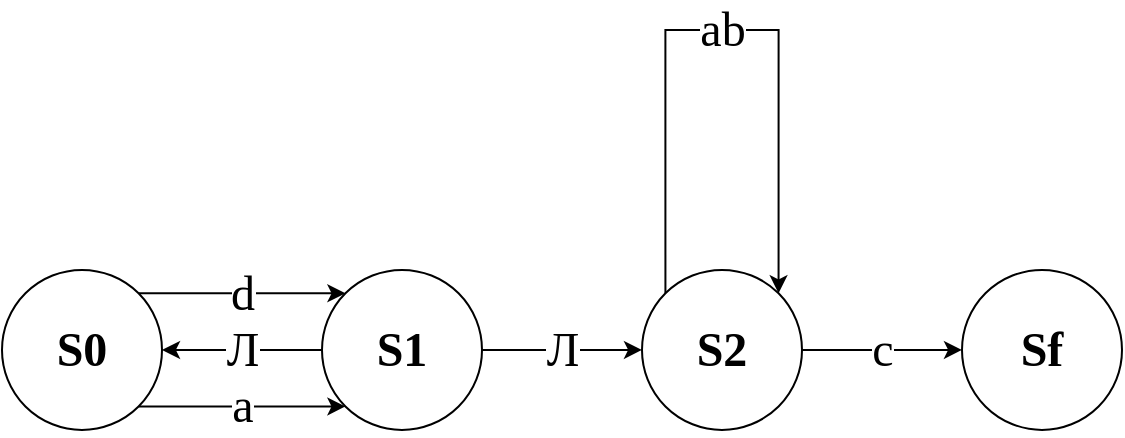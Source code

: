 <mxfile version="24.9.2">
  <diagram name="Страница — 1" id="CezWRY65C4xwUIykzSp0">
    <mxGraphModel dx="962" dy="524" grid="1" gridSize="10" guides="1" tooltips="1" connect="1" arrows="1" fold="1" page="1" pageScale="1" pageWidth="827" pageHeight="1169" math="0" shadow="0">
      <root>
        <mxCell id="0" />
        <mxCell id="1" parent="0" />
        <mxCell id="0ttastZQPi4BhX-E5Xyq-6" value="&lt;font&gt;d&lt;/font&gt;" style="edgeStyle=orthogonalEdgeStyle;rounded=0;orthogonalLoop=1;jettySize=auto;html=1;exitX=1;exitY=0;exitDx=0;exitDy=0;entryX=0;entryY=0;entryDx=0;entryDy=0;fontSize=24;fontFamily=Times New Roman;align=center;" edge="1" parent="1" source="0ttastZQPi4BhX-E5Xyq-1" target="0ttastZQPi4BhX-E5Xyq-2">
          <mxGeometry relative="1" as="geometry" />
        </mxCell>
        <mxCell id="0ttastZQPi4BhX-E5Xyq-12" value="a" style="edgeStyle=orthogonalEdgeStyle;rounded=0;orthogonalLoop=1;jettySize=auto;html=1;exitX=1;exitY=1;exitDx=0;exitDy=0;entryX=0;entryY=1;entryDx=0;entryDy=0;fontSize=24;fontFamily=Times New Roman;align=center;" edge="1" parent="1" source="0ttastZQPi4BhX-E5Xyq-1" target="0ttastZQPi4BhX-E5Xyq-2">
          <mxGeometry relative="1" as="geometry" />
        </mxCell>
        <mxCell id="0ttastZQPi4BhX-E5Xyq-1" value="S0" style="ellipse;whiteSpace=wrap;html=1;aspect=fixed;fontSize=24;fontFamily=Times New Roman;fontStyle=1;align=center;" vertex="1" parent="1">
          <mxGeometry x="134" y="229.95" width="80" height="80" as="geometry" />
        </mxCell>
        <mxCell id="0ttastZQPi4BhX-E5Xyq-8" value="Л" style="edgeStyle=orthogonalEdgeStyle;rounded=0;orthogonalLoop=1;jettySize=auto;html=1;exitX=0;exitY=0.5;exitDx=0;exitDy=0;entryX=1;entryY=0.5;entryDx=0;entryDy=0;fontSize=24;fontFamily=Times New Roman;align=center;" edge="1" parent="1" source="0ttastZQPi4BhX-E5Xyq-2" target="0ttastZQPi4BhX-E5Xyq-1">
          <mxGeometry relative="1" as="geometry" />
        </mxCell>
        <mxCell id="0ttastZQPi4BhX-E5Xyq-13" value="Л" style="edgeStyle=orthogonalEdgeStyle;rounded=0;orthogonalLoop=1;jettySize=auto;html=1;exitX=1;exitY=0.5;exitDx=0;exitDy=0;entryX=0;entryY=0.5;entryDx=0;entryDy=0;fontSize=24;fontFamily=Times New Roman;align=center;" edge="1" parent="1" source="0ttastZQPi4BhX-E5Xyq-2" target="0ttastZQPi4BhX-E5Xyq-3">
          <mxGeometry relative="1" as="geometry" />
        </mxCell>
        <mxCell id="0ttastZQPi4BhX-E5Xyq-2" value="S1" style="ellipse;whiteSpace=wrap;html=1;aspect=fixed;fontSize=24;fontFamily=Times New Roman;fontStyle=1;align=center;" vertex="1" parent="1">
          <mxGeometry x="294" y="229.95" width="80" height="80" as="geometry" />
        </mxCell>
        <mxCell id="0ttastZQPi4BhX-E5Xyq-14" value="c" style="edgeStyle=orthogonalEdgeStyle;rounded=0;orthogonalLoop=1;jettySize=auto;html=1;exitX=1;exitY=0.5;exitDx=0;exitDy=0;entryX=0;entryY=0.5;entryDx=0;entryDy=0;fontSize=24;fontFamily=Times New Roman;align=center;" edge="1" parent="1" source="0ttastZQPi4BhX-E5Xyq-3" target="0ttastZQPi4BhX-E5Xyq-5">
          <mxGeometry relative="1" as="geometry" />
        </mxCell>
        <mxCell id="0ttastZQPi4BhX-E5Xyq-16" value="ab" style="edgeStyle=orthogonalEdgeStyle;rounded=0;orthogonalLoop=1;jettySize=auto;html=1;exitX=0;exitY=0;exitDx=0;exitDy=0;entryX=1;entryY=0;entryDx=0;entryDy=0;fontSize=24;fontFamily=Times New Roman;align=center;" edge="1" parent="1" source="0ttastZQPi4BhX-E5Xyq-3" target="0ttastZQPi4BhX-E5Xyq-3">
          <mxGeometry relative="1" as="geometry">
            <mxPoint x="524" y="149.95" as="targetPoint" />
            <Array as="points">
              <mxPoint x="466" y="109.95" />
              <mxPoint x="522" y="109.95" />
            </Array>
          </mxGeometry>
        </mxCell>
        <mxCell id="0ttastZQPi4BhX-E5Xyq-3" value="S2" style="ellipse;whiteSpace=wrap;html=1;aspect=fixed;fontSize=24;fontFamily=Times New Roman;fontStyle=1;align=center;" vertex="1" parent="1">
          <mxGeometry x="454" y="229.95" width="80" height="80" as="geometry" />
        </mxCell>
        <mxCell id="0ttastZQPi4BhX-E5Xyq-5" value="Sf" style="ellipse;whiteSpace=wrap;html=1;aspect=fixed;fontSize=24;fontFamily=Times New Roman;fontStyle=1;align=center;" vertex="1" parent="1">
          <mxGeometry x="614" y="229.95" width="80" height="80" as="geometry" />
        </mxCell>
      </root>
    </mxGraphModel>
  </diagram>
</mxfile>
